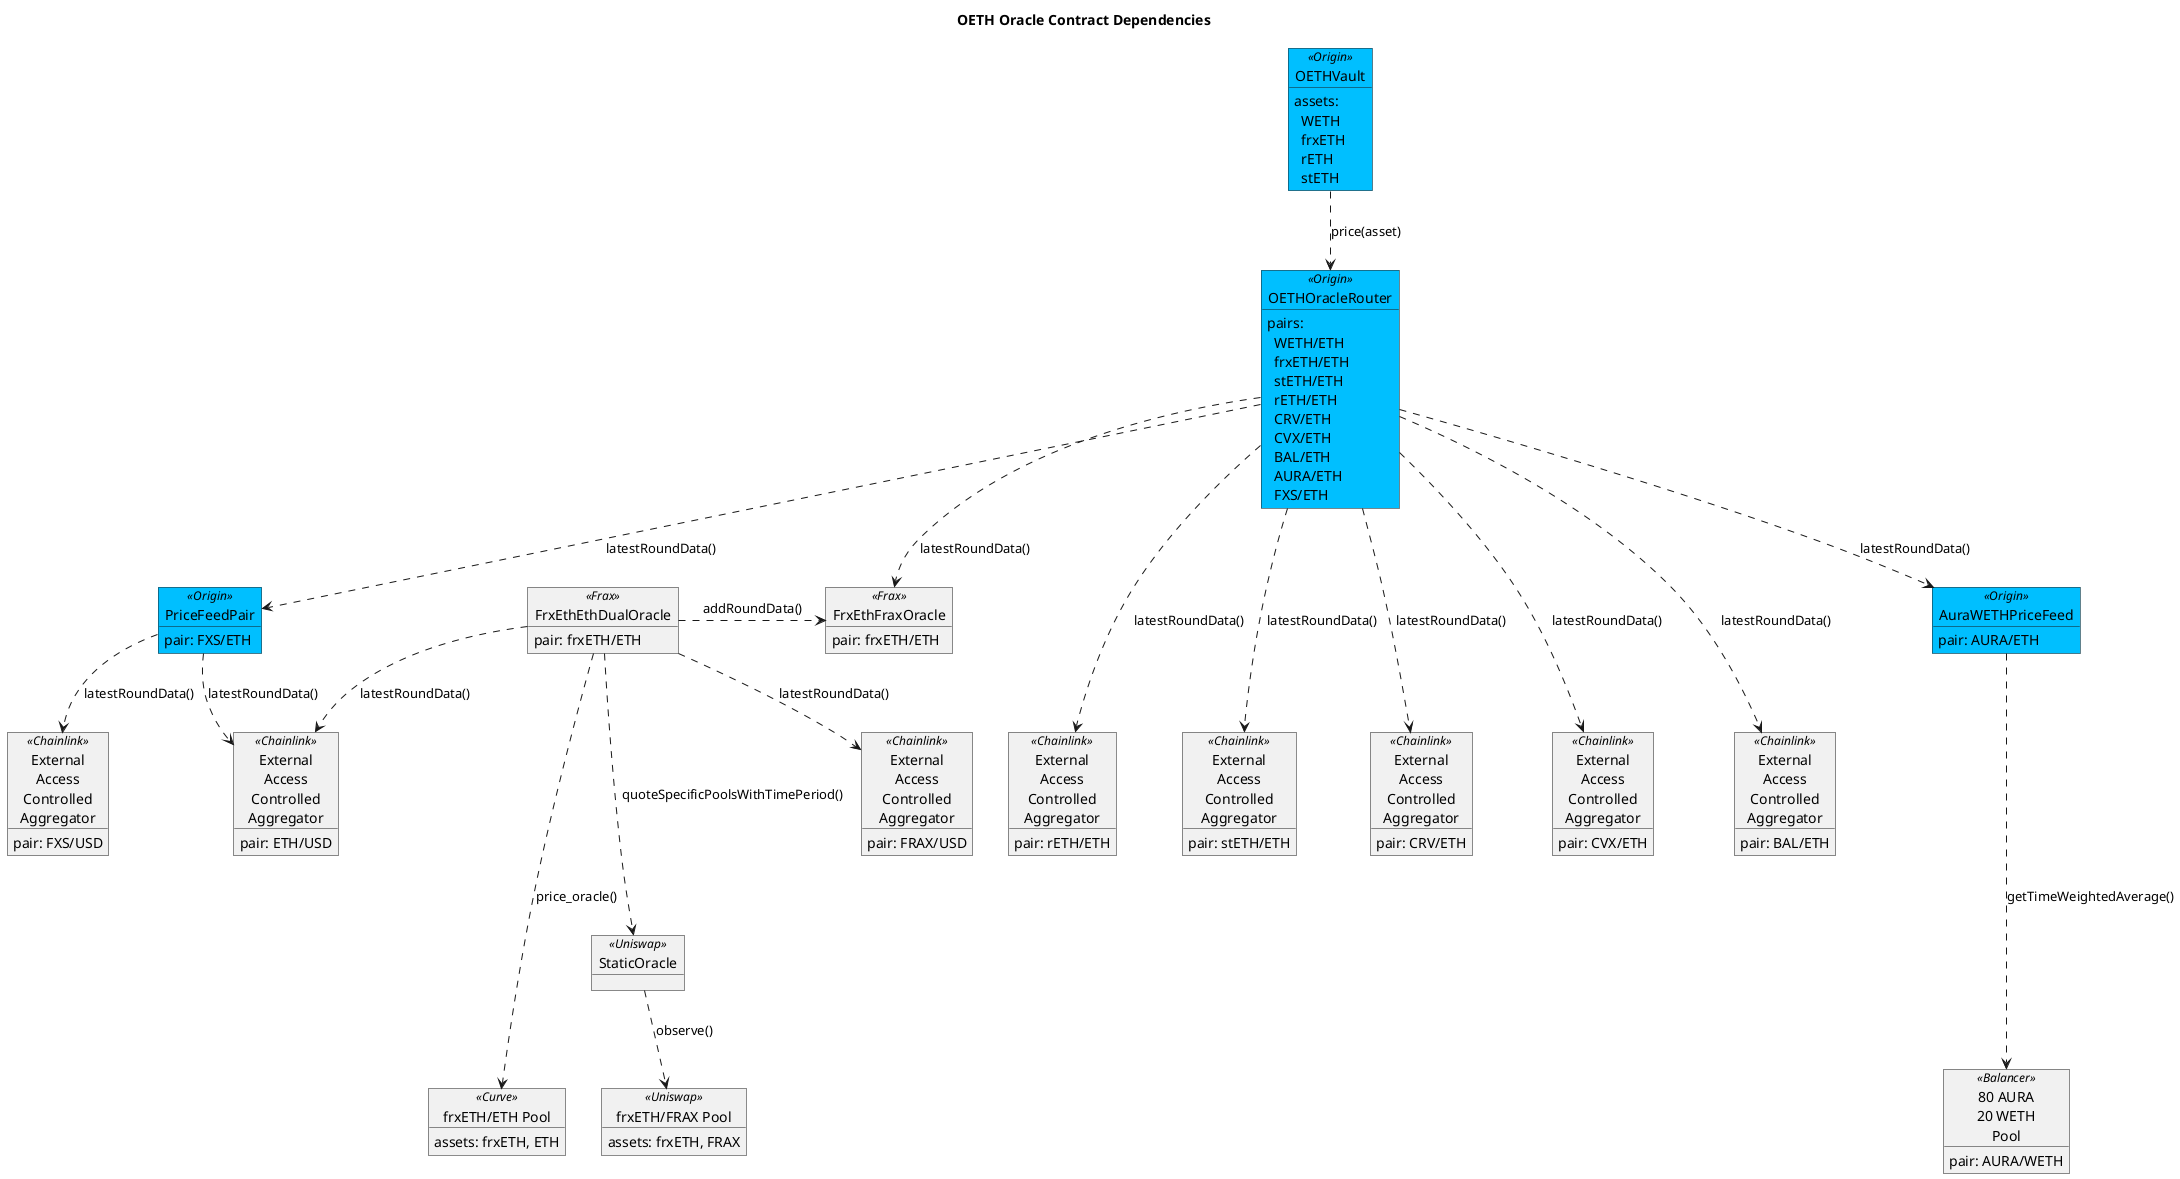 @startuml

skinparam tabSize 2

title "OETH Oracle Contract Dependencies"

object "OETHVault" as vault <<Origin>> #DeepSkyBlue {
assets:
    \tWETH
    \tfrxETH
    \trETH
    \tstETH
}

object "OETHOracleRouter" as router <<Origin>> #DeepSkyBlue {
pairs:
    \tWETH/ETH
    \tfrxETH/ETH
    \tstETH/ETH
    \trETH/ETH
    \tCRV/ETH
    \tCVX/ETH
    \tBAL/ETH
    \tAURA/ETH
    \tFXS/ETH
}

object "FrxEthFraxOracle" as fo <<Frax>> {
pair: frxETH/ETH
}

object "FrxEthEthDualOracle" as fdo <<Frax>> {
pair: frxETH/ETH
}

object "External\nAccess\nControlled\nAggregator" as clrETH <<Chainlink>> {
pair: rETH/ETH
}

object "External\nAccess\nControlled\nAggregator" as clstETH <<Chainlink>> {
pair: stETH/ETH
}

object "External\nAccess\nControlled\nAggregator" as cleth <<Chainlink>> {
pair: ETH/USD
}

object "External\nAccess\nControlled\nAggregator" as clfrax <<Chainlink>> {
pair: FRAX/USD
}

object "External\nAccess\nControlled\nAggregator" as clcrv <<Chainlink>> {
pair: CRV/ETH
}

object "External\nAccess\nControlled\nAggregator" as clcvx <<Chainlink>> {
pair: CVX/ETH
}

object "External\nAccess\nControlled\nAggregator" as clbal <<Chainlink>> {
pair: BAL/ETH
}

object "frxETH/ETH Pool" as cp <<Curve>> {
assets: frxETH, ETH
}

object "StaticOracle" as uso <<Uniswap>> {
}

object "frxETH/FRAX Pool" as up <<Uniswap>> {
    assets: frxETH, FRAX
}

object "AuraWETHPriceFeed" as ap <<Origin>> #DeepSkyBlue {
pair: AURA/ETH
}

object "80 AURA\n20 WETH\nPool" as auraBalPool <<Balancer>> {
pair: AURA/WETH
}

object "PriceFeedPair" as pfp <<Origin>> #DeepSkyBlue {
pair: FXS/ETH
}

object "External\nAccess\nControlled\nAggregator" as clfxs <<Chainlink>> {
pair: FXS/USD
}

vault ..> router : price(asset)
router ...> clrETH : latestRoundData()
router ...> clstETH : latestRoundData()
router ...> clcrv : latestRoundData()
router ...> clcvx : latestRoundData()
router ...> clbal : latestRoundData()
router ..> fo : latestRoundData()
router ..> ap : latestRoundData()
router ..> pfp : latestRoundData()
fdo .> fo : addRoundData()
fdo ....> cp : price_oracle()
fdo ...> uso : quoteSpecificPoolsWithTimePeriod()
uso ..> up : observe()
fdo ..> cleth : latestRoundData()
fdo ..> clfrax : latestRoundData()
ap ....> auraBalPool : getTimeWeightedAverage()
pfp ..> clfxs : latestRoundData()
pfp ..> cleth : latestRoundData()

@enduml